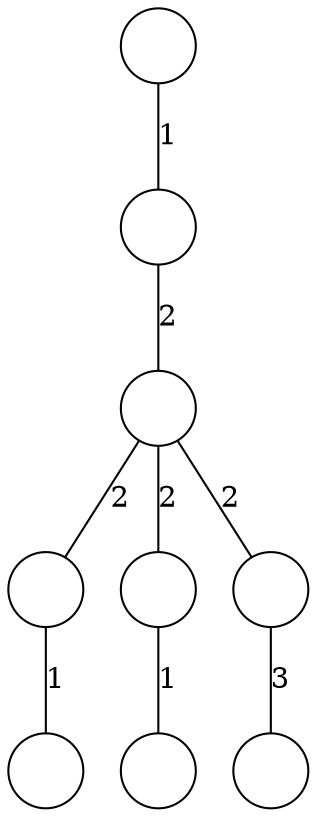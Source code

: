 digraph
{
	node [shape=circle, label=""];
	edge [dir=both, color=black, arrowtail=none, arrowhead=none];

	n00 -> n10 [label=1];
	n10 -> n20 [label=2];
	n20 -> n30 [label=2];
	n20 -> n31 [label=2];
	n20 -> n32 [label=2];
	n30 -> n40 [label=1];
	n31 -> n41 [label=1];
	n32 -> n42 [label=3];
}
